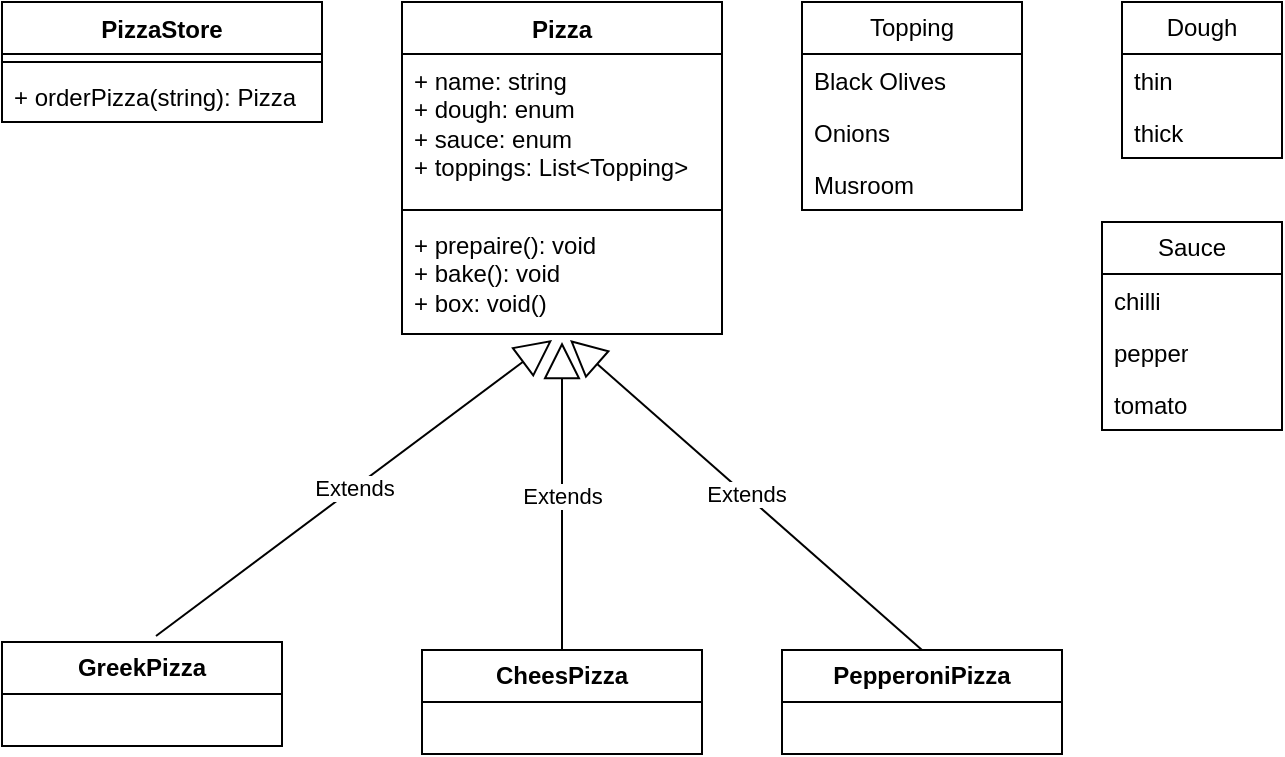 <mxfile version="24.5.4" type="device">
  <diagram name="Page-1" id="v6u2kkV3BYV9W_tkZDyR">
    <mxGraphModel dx="695" dy="685" grid="1" gridSize="10" guides="1" tooltips="1" connect="1" arrows="1" fold="1" page="1" pageScale="1" pageWidth="827" pageHeight="1169" math="0" shadow="0">
      <root>
        <object label="" id="0">
          <mxCell />
        </object>
        <mxCell id="1" parent="0" />
        <mxCell id="XzZBh0kXskyza0GH6Xmk-1" value="Pizza" style="swimlane;fontStyle=1;align=center;verticalAlign=top;childLayout=stackLayout;horizontal=1;startSize=26;horizontalStack=0;resizeParent=1;resizeParentMax=0;resizeLast=0;collapsible=1;marginBottom=0;whiteSpace=wrap;html=1;" vertex="1" parent="1">
          <mxGeometry x="240" y="120" width="160" height="166" as="geometry" />
        </mxCell>
        <mxCell id="XzZBh0kXskyza0GH6Xmk-2" value="+ name: string&lt;div&gt;+ dough: enum&lt;/div&gt;&lt;div&gt;+ sauce: enum&lt;/div&gt;&lt;div&gt;+ toppings: List&amp;lt;Topping&amp;gt;&lt;/div&gt;" style="text;strokeColor=none;fillColor=none;align=left;verticalAlign=top;spacingLeft=4;spacingRight=4;overflow=hidden;rotatable=0;points=[[0,0.5],[1,0.5]];portConstraint=eastwest;whiteSpace=wrap;html=1;" vertex="1" parent="XzZBh0kXskyza0GH6Xmk-1">
          <mxGeometry y="26" width="160" height="74" as="geometry" />
        </mxCell>
        <mxCell id="XzZBh0kXskyza0GH6Xmk-3" value="" style="line;strokeWidth=1;fillColor=none;align=left;verticalAlign=middle;spacingTop=-1;spacingLeft=3;spacingRight=3;rotatable=0;labelPosition=right;points=[];portConstraint=eastwest;strokeColor=inherit;" vertex="1" parent="XzZBh0kXskyza0GH6Xmk-1">
          <mxGeometry y="100" width="160" height="8" as="geometry" />
        </mxCell>
        <mxCell id="XzZBh0kXskyza0GH6Xmk-4" value="+ prepaire(): void&lt;div&gt;+ bake(): void&lt;/div&gt;&lt;div&gt;+ box: void()&lt;/div&gt;" style="text;strokeColor=none;fillColor=none;align=left;verticalAlign=top;spacingLeft=4;spacingRight=4;overflow=hidden;rotatable=0;points=[[0,0.5],[1,0.5]];portConstraint=eastwest;whiteSpace=wrap;html=1;" vertex="1" parent="XzZBh0kXskyza0GH6Xmk-1">
          <mxGeometry y="108" width="160" height="58" as="geometry" />
        </mxCell>
        <mxCell id="XzZBh0kXskyza0GH6Xmk-11" value="Dough" style="swimlane;fontStyle=0;childLayout=stackLayout;horizontal=1;startSize=26;fillColor=none;horizontalStack=0;resizeParent=1;resizeParentMax=0;resizeLast=0;collapsible=1;marginBottom=0;whiteSpace=wrap;html=1;" vertex="1" parent="1">
          <mxGeometry x="600" y="120" width="80" height="78" as="geometry" />
        </mxCell>
        <mxCell id="XzZBh0kXskyza0GH6Xmk-12" value="thin" style="text;strokeColor=none;fillColor=none;align=left;verticalAlign=top;spacingLeft=4;spacingRight=4;overflow=hidden;rotatable=0;points=[[0,0.5],[1,0.5]];portConstraint=eastwest;whiteSpace=wrap;html=1;" vertex="1" parent="XzZBh0kXskyza0GH6Xmk-11">
          <mxGeometry y="26" width="80" height="26" as="geometry" />
        </mxCell>
        <mxCell id="XzZBh0kXskyza0GH6Xmk-13" value="thick" style="text;strokeColor=none;fillColor=none;align=left;verticalAlign=top;spacingLeft=4;spacingRight=4;overflow=hidden;rotatable=0;points=[[0,0.5],[1,0.5]];portConstraint=eastwest;whiteSpace=wrap;html=1;" vertex="1" parent="XzZBh0kXskyza0GH6Xmk-11">
          <mxGeometry y="52" width="80" height="26" as="geometry" />
        </mxCell>
        <mxCell id="XzZBh0kXskyza0GH6Xmk-15" value="Sauce" style="swimlane;fontStyle=0;childLayout=stackLayout;horizontal=1;startSize=26;fillColor=none;horizontalStack=0;resizeParent=1;resizeParentMax=0;resizeLast=0;collapsible=1;marginBottom=0;whiteSpace=wrap;html=1;" vertex="1" parent="1">
          <mxGeometry x="590" y="230" width="90" height="104" as="geometry" />
        </mxCell>
        <mxCell id="XzZBh0kXskyza0GH6Xmk-16" value="chilli" style="text;strokeColor=none;fillColor=none;align=left;verticalAlign=top;spacingLeft=4;spacingRight=4;overflow=hidden;rotatable=0;points=[[0,0.5],[1,0.5]];portConstraint=eastwest;whiteSpace=wrap;html=1;" vertex="1" parent="XzZBh0kXskyza0GH6Xmk-15">
          <mxGeometry y="26" width="90" height="26" as="geometry" />
        </mxCell>
        <mxCell id="XzZBh0kXskyza0GH6Xmk-17" value="pepper" style="text;strokeColor=none;fillColor=none;align=left;verticalAlign=top;spacingLeft=4;spacingRight=4;overflow=hidden;rotatable=0;points=[[0,0.5],[1,0.5]];portConstraint=eastwest;whiteSpace=wrap;html=1;" vertex="1" parent="XzZBh0kXskyza0GH6Xmk-15">
          <mxGeometry y="52" width="90" height="26" as="geometry" />
        </mxCell>
        <mxCell id="XzZBh0kXskyza0GH6Xmk-18" value="tomato" style="text;strokeColor=none;fillColor=none;align=left;verticalAlign=top;spacingLeft=4;spacingRight=4;overflow=hidden;rotatable=0;points=[[0,0.5],[1,0.5]];portConstraint=eastwest;whiteSpace=wrap;html=1;" vertex="1" parent="XzZBh0kXskyza0GH6Xmk-15">
          <mxGeometry y="78" width="90" height="26" as="geometry" />
        </mxCell>
        <mxCell id="XzZBh0kXskyza0GH6Xmk-19" value="Topping" style="swimlane;fontStyle=0;childLayout=stackLayout;horizontal=1;startSize=26;fillColor=none;horizontalStack=0;resizeParent=1;resizeParentMax=0;resizeLast=0;collapsible=1;marginBottom=0;whiteSpace=wrap;html=1;" vertex="1" parent="1">
          <mxGeometry x="440" y="120" width="110" height="104" as="geometry" />
        </mxCell>
        <mxCell id="XzZBh0kXskyza0GH6Xmk-20" value="Black Olives" style="text;strokeColor=none;fillColor=none;align=left;verticalAlign=top;spacingLeft=4;spacingRight=4;overflow=hidden;rotatable=0;points=[[0,0.5],[1,0.5]];portConstraint=eastwest;whiteSpace=wrap;html=1;" vertex="1" parent="XzZBh0kXskyza0GH6Xmk-19">
          <mxGeometry y="26" width="110" height="26" as="geometry" />
        </mxCell>
        <mxCell id="XzZBh0kXskyza0GH6Xmk-21" value="Onions" style="text;strokeColor=none;fillColor=none;align=left;verticalAlign=top;spacingLeft=4;spacingRight=4;overflow=hidden;rotatable=0;points=[[0,0.5],[1,0.5]];portConstraint=eastwest;whiteSpace=wrap;html=1;" vertex="1" parent="XzZBh0kXskyza0GH6Xmk-19">
          <mxGeometry y="52" width="110" height="26" as="geometry" />
        </mxCell>
        <mxCell id="XzZBh0kXskyza0GH6Xmk-22" value="Musroom" style="text;strokeColor=none;fillColor=none;align=left;verticalAlign=top;spacingLeft=4;spacingRight=4;overflow=hidden;rotatable=0;points=[[0,0.5],[1,0.5]];portConstraint=eastwest;whiteSpace=wrap;html=1;" vertex="1" parent="XzZBh0kXskyza0GH6Xmk-19">
          <mxGeometry y="78" width="110" height="26" as="geometry" />
        </mxCell>
        <mxCell id="XzZBh0kXskyza0GH6Xmk-28" value="&lt;b&gt;CheesPizza&lt;/b&gt;" style="swimlane;fontStyle=0;childLayout=stackLayout;horizontal=1;startSize=26;fillColor=none;horizontalStack=0;resizeParent=1;resizeParentMax=0;resizeLast=0;collapsible=1;marginBottom=0;whiteSpace=wrap;html=1;" vertex="1" parent="1">
          <mxGeometry x="250" y="444" width="140" height="52" as="geometry" />
        </mxCell>
        <mxCell id="XzZBh0kXskyza0GH6Xmk-32" value="&lt;b&gt;PepperoniPizza&lt;/b&gt;" style="swimlane;fontStyle=0;childLayout=stackLayout;horizontal=1;startSize=26;fillColor=none;horizontalStack=0;resizeParent=1;resizeParentMax=0;resizeLast=0;collapsible=1;marginBottom=0;whiteSpace=wrap;html=1;" vertex="1" parent="1">
          <mxGeometry x="430" y="444" width="140" height="52" as="geometry" />
        </mxCell>
        <mxCell id="XzZBh0kXskyza0GH6Xmk-33" value="&lt;b&gt;GreekPizza&lt;/b&gt;" style="swimlane;fontStyle=0;childLayout=stackLayout;horizontal=1;startSize=26;fillColor=none;horizontalStack=0;resizeParent=1;resizeParentMax=0;resizeLast=0;collapsible=1;marginBottom=0;whiteSpace=wrap;html=1;" vertex="1" parent="1">
          <mxGeometry x="40" y="440" width="140" height="52" as="geometry" />
        </mxCell>
        <mxCell id="XzZBh0kXskyza0GH6Xmk-34" value="Extends" style="endArrow=block;endSize=16;endFill=0;html=1;rounded=0;exitX=0.5;exitY=0;exitDx=0;exitDy=0;entryX=0.5;entryY=1.069;entryDx=0;entryDy=0;entryPerimeter=0;" edge="1" parent="1" source="XzZBh0kXskyza0GH6Xmk-28" target="XzZBh0kXskyza0GH6Xmk-4">
          <mxGeometry width="160" relative="1" as="geometry">
            <mxPoint x="230" y="410" as="sourcePoint" />
            <mxPoint x="390" y="410" as="targetPoint" />
          </mxGeometry>
        </mxCell>
        <mxCell id="XzZBh0kXskyza0GH6Xmk-35" value="Extends" style="endArrow=block;endSize=16;endFill=0;html=1;rounded=0;exitX=0.55;exitY=-0.058;exitDx=0;exitDy=0;exitPerimeter=0;entryX=0.469;entryY=1.052;entryDx=0;entryDy=0;entryPerimeter=0;" edge="1" parent="1" source="XzZBh0kXskyza0GH6Xmk-33" target="XzZBh0kXskyza0GH6Xmk-4">
          <mxGeometry width="160" relative="1" as="geometry">
            <mxPoint x="350" y="530" as="sourcePoint" />
            <mxPoint x="340" y="412" as="targetPoint" />
          </mxGeometry>
        </mxCell>
        <mxCell id="XzZBh0kXskyza0GH6Xmk-36" value="Extends" style="endArrow=block;endSize=16;endFill=0;html=1;rounded=0;exitX=0.5;exitY=0;exitDx=0;exitDy=0;entryX=0.525;entryY=1.052;entryDx=0;entryDy=0;entryPerimeter=0;" edge="1" parent="1" source="XzZBh0kXskyza0GH6Xmk-32" target="XzZBh0kXskyza0GH6Xmk-4">
          <mxGeometry width="160" relative="1" as="geometry">
            <mxPoint x="360" y="540" as="sourcePoint" />
            <mxPoint x="340" y="410" as="targetPoint" />
          </mxGeometry>
        </mxCell>
        <mxCell id="XzZBh0kXskyza0GH6Xmk-37" value="PizzaStore" style="swimlane;fontStyle=1;align=center;verticalAlign=top;childLayout=stackLayout;horizontal=1;startSize=26;horizontalStack=0;resizeParent=1;resizeParentMax=0;resizeLast=0;collapsible=1;marginBottom=0;whiteSpace=wrap;html=1;" vertex="1" parent="1">
          <mxGeometry x="40" y="120" width="160" height="60" as="geometry" />
        </mxCell>
        <mxCell id="XzZBh0kXskyza0GH6Xmk-39" value="" style="line;strokeWidth=1;fillColor=none;align=left;verticalAlign=middle;spacingTop=-1;spacingLeft=3;spacingRight=3;rotatable=0;labelPosition=right;points=[];portConstraint=eastwest;strokeColor=inherit;" vertex="1" parent="XzZBh0kXskyza0GH6Xmk-37">
          <mxGeometry y="26" width="160" height="8" as="geometry" />
        </mxCell>
        <mxCell id="XzZBh0kXskyza0GH6Xmk-40" value="+ orderPizza(string): Pizza" style="text;strokeColor=none;fillColor=none;align=left;verticalAlign=top;spacingLeft=4;spacingRight=4;overflow=hidden;rotatable=0;points=[[0,0.5],[1,0.5]];portConstraint=eastwest;whiteSpace=wrap;html=1;" vertex="1" parent="XzZBh0kXskyza0GH6Xmk-37">
          <mxGeometry y="34" width="160" height="26" as="geometry" />
        </mxCell>
      </root>
    </mxGraphModel>
  </diagram>
</mxfile>
